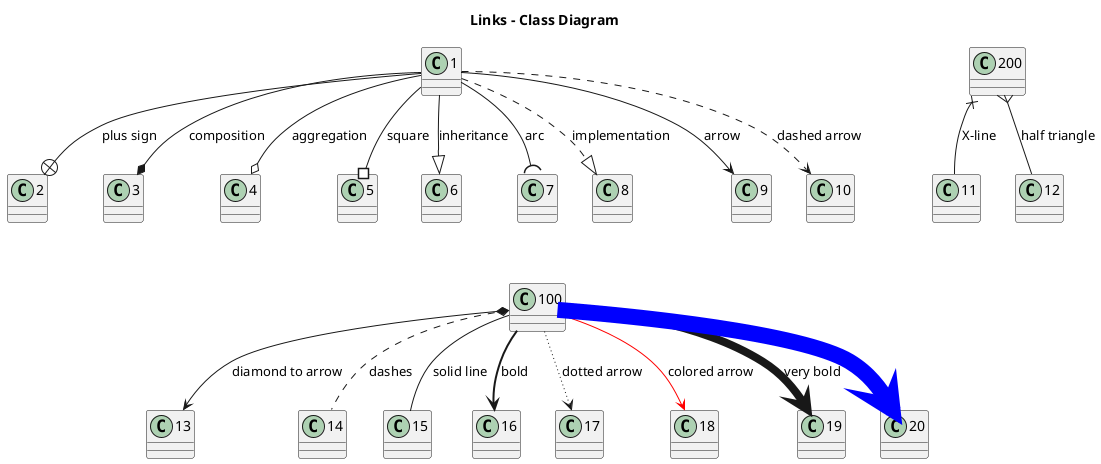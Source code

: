 @startuml Links

title Links - Class Diagram

class 1

1 --+ 2 : plus sign
1 --* 3 : composition
1 --o 4 : aggregation
1 --# 5 : square
1 --|> 6 : inheritance
1 --( 7 : arc
1 ..|> 8 : implementation
1 --> 9 : arrow
1 ..> 10 : dashed arrow

'Hidden link to make diagram look nicer
7 -down[hidden]-> 100

200 x-- 11 : X-line
200 }-- 12 : half triangle

100 *--> 13 : diamond to arrow
100 .. 14 : dashes
100 -- 15 : solid line
100 -[bold]-> 16 : bold
100 -[dotted]-> 17 : dotted arrow
100 -[#red]-> 18 : colored arrow
100 -[thickness=8]-> 19 : very bold
100 -[#blue,plain,thickness=16]-> 20 



@enduml